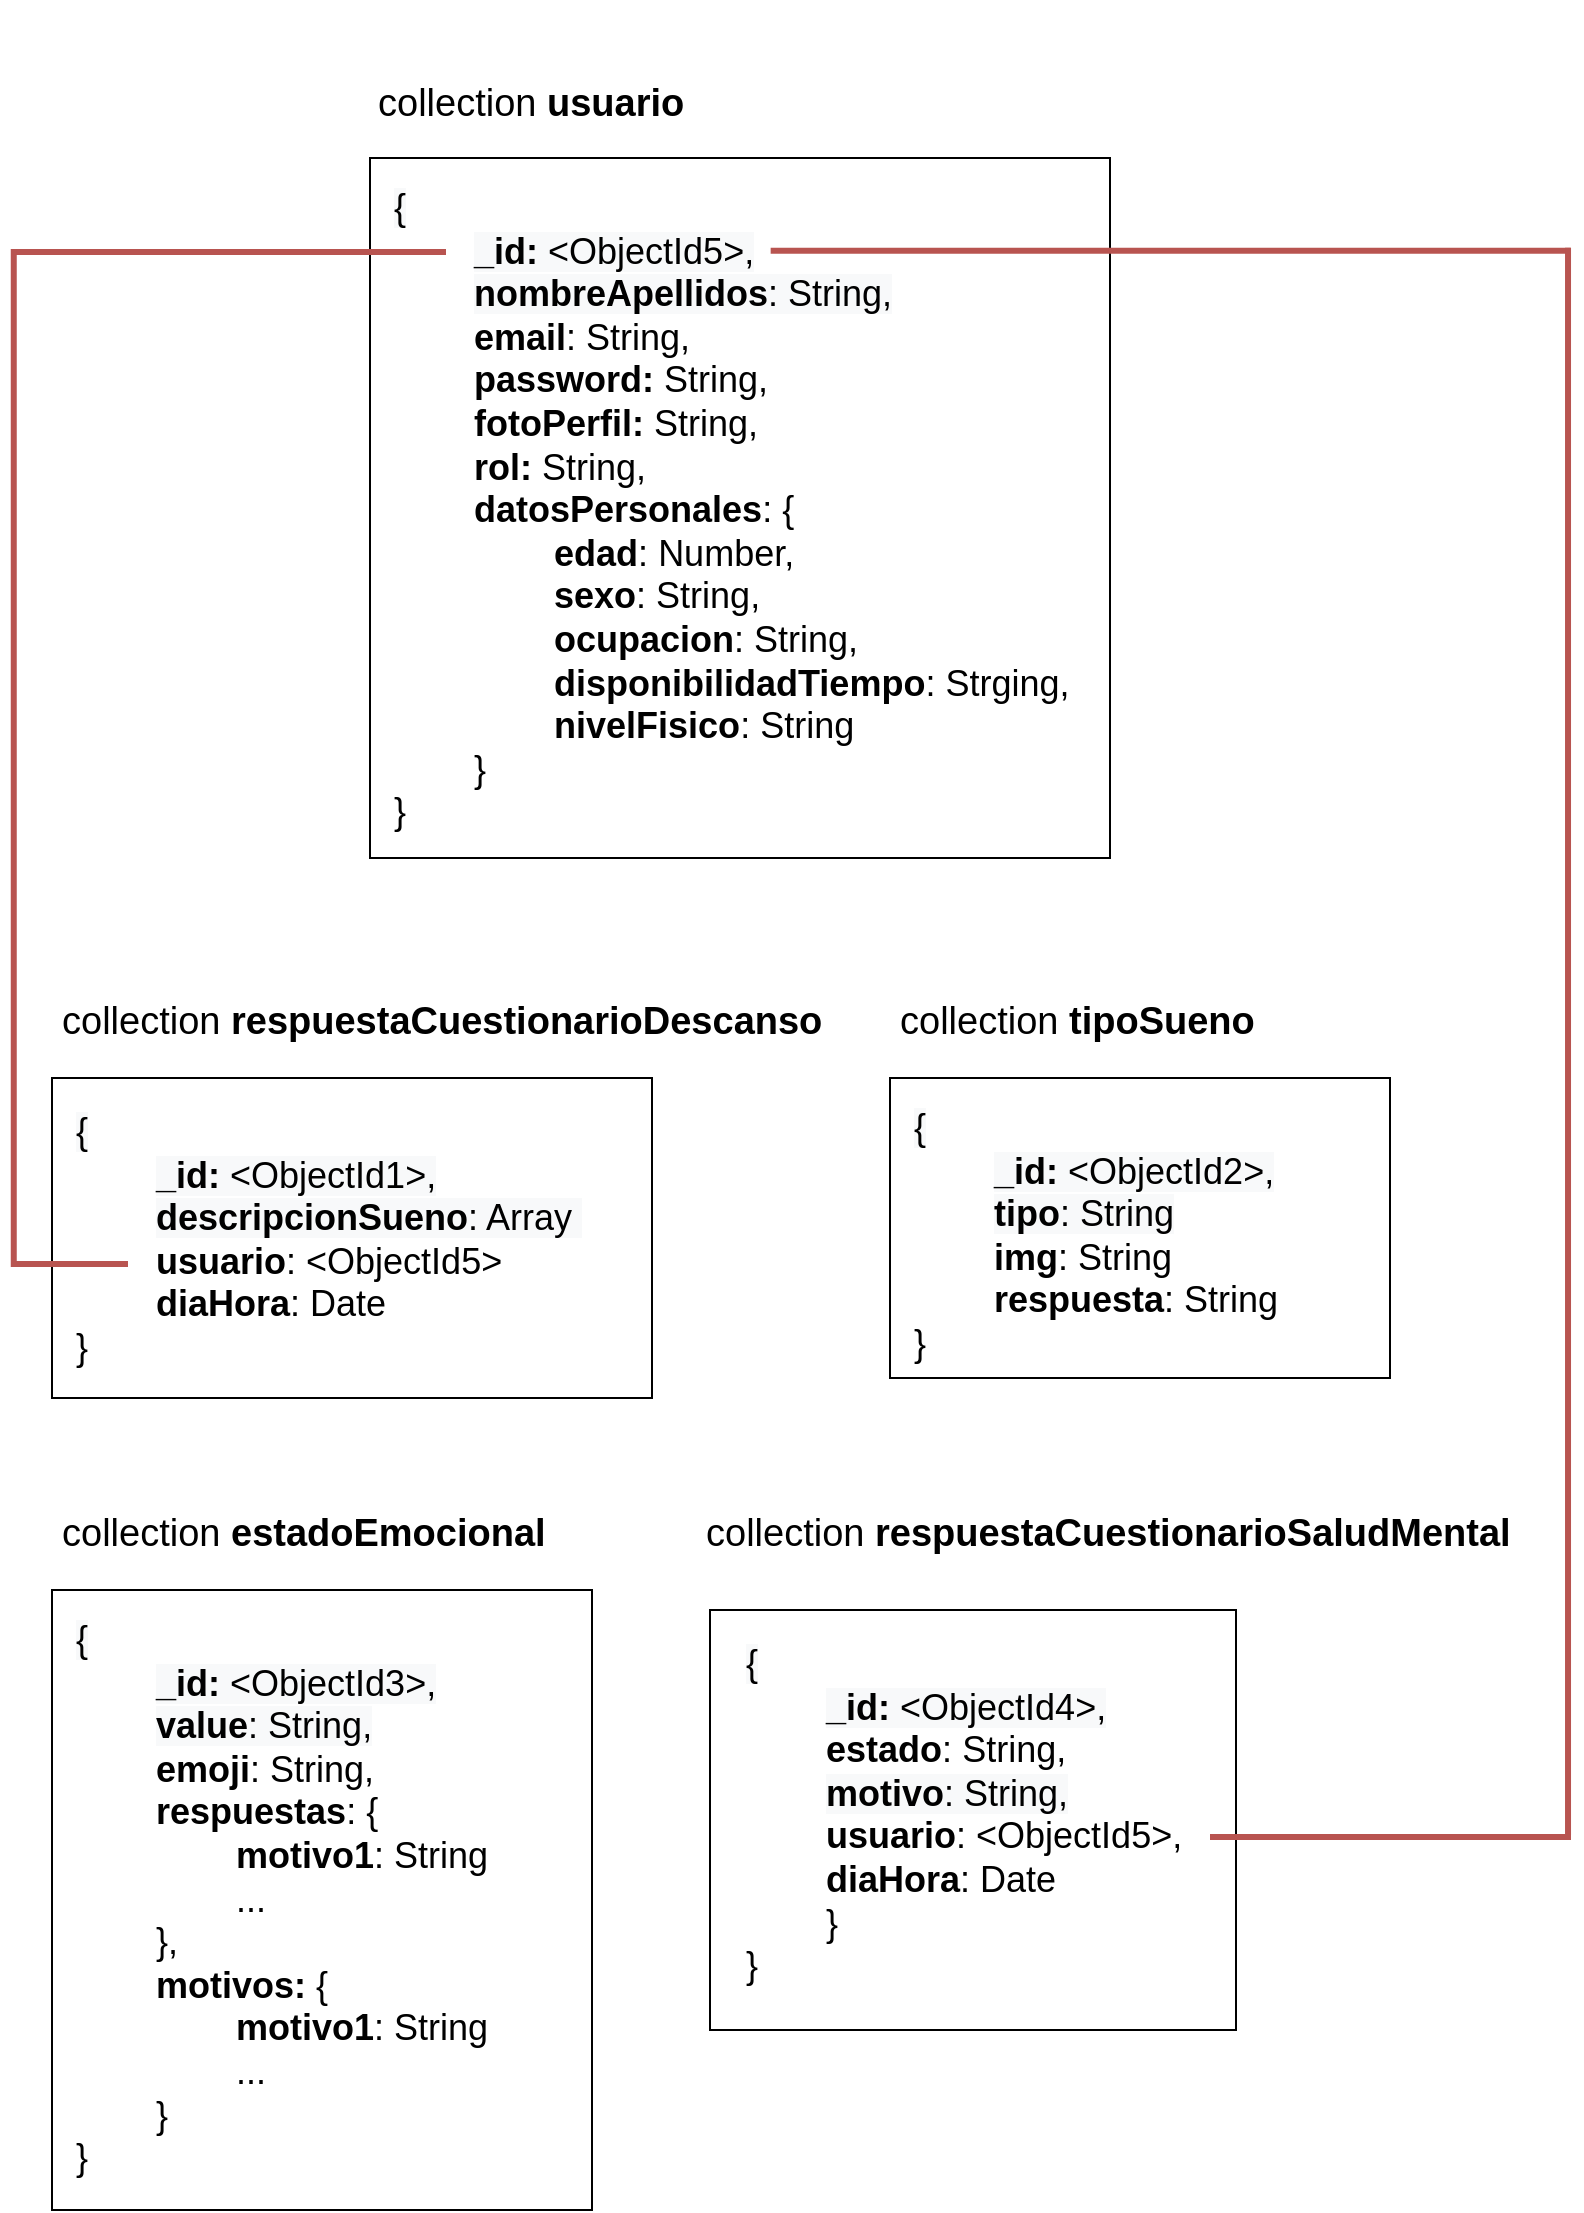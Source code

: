 <mxfile version="18.0.7" type="device"><diagram id="vRLY0t-6ttD8xOtfDz_-" name="Página-1"><mxGraphModel dx="1292" dy="765" grid="1" gridSize="9" guides="1" tooltips="1" connect="1" arrows="1" fold="1" page="1" pageScale="1" pageWidth="827" pageHeight="1169" math="0" shadow="0"><root><mxCell id="0"/><mxCell id="1" parent="0"/><mxCell id="yX3PoxhqoDpFmvBcIFDd-6" value="" style="rounded=0;whiteSpace=wrap;html=1;align=left;" parent="1" vertex="1"><mxGeometry x="51" y="570" width="300" height="160" as="geometry"/></mxCell><mxCell id="yX3PoxhqoDpFmvBcIFDd-7" value="&lt;font style=&quot;color: rgb(0, 0, 0); font-family: Helvetica; font-size: 18px; font-style: normal; font-variant-ligatures: normal; font-variant-caps: normal; letter-spacing: normal; orphans: 2; text-align: left; text-indent: 0px; text-transform: none; widows: 2; word-spacing: 0px; -webkit-text-stroke-width: 0px; background-color: rgb(248, 249, 250); text-decoration-thickness: initial; text-decoration-style: initial; text-decoration-color: initial;&quot;&gt;&lt;span style=&quot;font-weight: 400;&quot;&gt;{&lt;/span&gt;&lt;br&gt;&lt;/font&gt;&lt;blockquote style=&quot;margin: 0 0 0 40px; border: none; padding: 0px;&quot;&gt;&lt;font style=&quot;color: rgb(0, 0, 0); font-family: Helvetica; font-size: 18px; font-style: normal; font-variant-ligatures: normal; font-variant-caps: normal; letter-spacing: normal; orphans: 2; text-align: left; text-indent: 0px; text-transform: none; widows: 2; word-spacing: 0px; -webkit-text-stroke-width: 0px; background-color: rgb(248, 249, 250); text-decoration-thickness: initial; text-decoration-style: initial; text-decoration-color: initial;&quot;&gt;&lt;span style=&quot;background-color: initial;&quot;&gt;&lt;b&gt;_id: &lt;/b&gt;&amp;lt;ObjectId1&amp;gt;,&lt;/span&gt;&lt;/font&gt;&lt;/blockquote&gt;&lt;blockquote style=&quot;margin: 0 0 0 40px; border: none; padding: 0px;&quot;&gt;&lt;font style=&quot;color: rgb(0, 0, 0); font-family: Helvetica; font-size: 18px; font-style: normal; font-variant-ligatures: normal; font-variant-caps: normal; letter-spacing: normal; orphans: 2; text-align: left; text-indent: 0px; text-transform: none; widows: 2; word-spacing: 0px; -webkit-text-stroke-width: 0px; background-color: rgb(248, 249, 250); text-decoration-thickness: initial; text-decoration-style: initial; text-decoration-color: initial;&quot;&gt;&lt;span style=&quot;background-color: initial;&quot;&gt;&lt;b&gt;descripcionSueno&lt;/b&gt;: Array&amp;nbsp;&lt;/span&gt;&lt;/font&gt;&lt;font style=&quot;color: rgb(0, 0, 0); font-family: Helvetica; font-size: 18px; font-style: normal; font-variant-ligatures: normal; font-variant-caps: normal; letter-spacing: normal; orphans: 2; text-align: left; text-indent: 0px; text-transform: none; widows: 2; word-spacing: 0px; -webkit-text-stroke-width: 0px; background-color: rgb(248, 249, 250); text-decoration-thickness: initial; text-decoration-style: initial; text-decoration-color: initial;&quot;&gt;&lt;div style=&quot;&quot;&gt;&lt;b&gt;usuario&lt;/b&gt;: &amp;lt;ObjectId5&amp;gt;&lt;/div&gt;&lt;/font&gt;&lt;font style=&quot;color: rgb(0, 0, 0); font-family: Helvetica; font-size: 18px; font-style: normal; font-variant-ligatures: normal; font-variant-caps: normal; letter-spacing: normal; orphans: 2; text-align: left; text-indent: 0px; text-transform: none; widows: 2; word-spacing: 0px; -webkit-text-stroke-width: 0px; background-color: rgb(248, 249, 250); text-decoration-thickness: initial; text-decoration-style: initial; text-decoration-color: initial;&quot;&gt;&lt;div style=&quot;&quot;&gt;&lt;span style=&quot;background-color: initial;&quot;&gt;&lt;b&gt;diaHora&lt;/b&gt;: Date&lt;/span&gt;&lt;/div&gt;&lt;/font&gt;&lt;/blockquote&gt;&lt;font style=&quot;color: rgb(0, 0, 0); font-family: Helvetica; font-size: 18px; font-style: normal; font-variant-ligatures: normal; font-variant-caps: normal; letter-spacing: normal; orphans: 2; text-align: left; text-indent: 0px; text-transform: none; widows: 2; word-spacing: 0px; -webkit-text-stroke-width: 0px; background-color: rgb(248, 249, 250); text-decoration-thickness: initial; text-decoration-style: initial; text-decoration-color: initial;&quot;&gt;&lt;div style=&quot;font-weight: 400;&quot;&gt;&lt;span style=&quot;background-color: initial;&quot;&gt;}&lt;/span&gt;&lt;br&gt;&lt;/div&gt;&lt;/font&gt;" style="text;whiteSpace=wrap;html=1;fontSize=14;" parent="1" vertex="1"><mxGeometry x="61" y="580" width="280" height="140" as="geometry"/></mxCell><mxCell id="yX3PoxhqoDpFmvBcIFDd-10" value="&lt;h1&gt;&lt;font style=&quot;font-size: 19px;&quot;&gt;&lt;span style=&quot;font-weight: normal;&quot;&gt;collection&amp;nbsp;&lt;/span&gt;respuestaCuestionarioDescanso&lt;/font&gt;&lt;/h1&gt;" style="text;html=1;strokeColor=none;fillColor=none;spacing=5;spacingTop=-20;whiteSpace=wrap;overflow=hidden;rounded=0;fontSize=18;" parent="1" vertex="1"><mxGeometry x="51" y="500" width="397" height="60" as="geometry"/></mxCell><mxCell id="yX3PoxhqoDpFmvBcIFDd-16" value="" style="rounded=0;whiteSpace=wrap;html=1;align=left;" parent="1" vertex="1"><mxGeometry x="51" y="826" width="270" height="310" as="geometry"/></mxCell><mxCell id="yX3PoxhqoDpFmvBcIFDd-17" value="&lt;font style=&quot;color: rgb(0, 0, 0); font-family: Helvetica; font-size: 18px; font-style: normal; font-variant-ligatures: normal; font-variant-caps: normal; letter-spacing: normal; orphans: 2; text-align: left; text-indent: 0px; text-transform: none; widows: 2; word-spacing: 0px; -webkit-text-stroke-width: 0px; background-color: rgb(248, 249, 250); text-decoration-thickness: initial; text-decoration-style: initial; text-decoration-color: initial;&quot;&gt;&lt;span style=&quot;font-weight: 400;&quot;&gt;{&lt;/span&gt;&lt;br&gt;&lt;/font&gt;&lt;blockquote style=&quot;margin: 0 0 0 40px; border: none; padding: 0px;&quot;&gt;&lt;font style=&quot;color: rgb(0, 0, 0); font-family: Helvetica; font-size: 18px; font-style: normal; font-variant-ligatures: normal; font-variant-caps: normal; letter-spacing: normal; orphans: 2; text-align: left; text-indent: 0px; text-transform: none; widows: 2; word-spacing: 0px; -webkit-text-stroke-width: 0px; background-color: rgb(248, 249, 250); text-decoration-thickness: initial; text-decoration-style: initial; text-decoration-color: initial;&quot;&gt;&lt;span style=&quot;background-color: initial;&quot;&gt;&lt;b&gt;_id: &lt;/b&gt;&amp;lt;ObjectId3&amp;gt;,&lt;/span&gt;&lt;/font&gt;&lt;/blockquote&gt;&lt;blockquote style=&quot;margin: 0 0 0 40px; border: none; padding: 0px;&quot;&gt;&lt;font style=&quot;color: rgb(0, 0, 0); font-family: Helvetica; font-size: 18px; font-style: normal; font-variant-ligatures: normal; font-variant-caps: normal; letter-spacing: normal; orphans: 2; text-align: left; text-indent: 0px; text-transform: none; widows: 2; word-spacing: 0px; -webkit-text-stroke-width: 0px; background-color: rgb(248, 249, 250); text-decoration-thickness: initial; text-decoration-style: initial; text-decoration-color: initial;&quot;&gt;&lt;span style=&quot;background-color: initial;&quot;&gt;&lt;b&gt;value&lt;/b&gt;:&amp;nbsp;&lt;/span&gt;&lt;/font&gt;&lt;font style=&quot;color: rgb(0, 0, 0); font-family: Helvetica; font-size: 18px; font-style: normal; font-variant-ligatures: normal; font-variant-caps: normal; letter-spacing: normal; orphans: 2; text-align: left; text-indent: 0px; text-transform: none; widows: 2; word-spacing: 0px; -webkit-text-stroke-width: 0px; background-color: rgb(248, 249, 250); text-decoration-thickness: initial; text-decoration-style: initial; text-decoration-color: initial;&quot;&gt;String,&lt;div style=&quot;&quot;&gt;&lt;b&gt;emoji&lt;/b&gt;: String,&lt;/div&gt;&lt;/font&gt;&lt;font style=&quot;color: rgb(0, 0, 0); font-family: Helvetica; font-size: 18px; font-style: normal; font-variant-ligatures: normal; font-variant-caps: normal; letter-spacing: normal; orphans: 2; text-align: left; text-indent: 0px; text-transform: none; widows: 2; word-spacing: 0px; -webkit-text-stroke-width: 0px; background-color: rgb(248, 249, 250); text-decoration-thickness: initial; text-decoration-style: initial; text-decoration-color: initial;&quot;&gt;&lt;div style=&quot;&quot;&gt;&lt;span style=&quot;background-color: initial;&quot;&gt;&lt;b&gt;respuestas&lt;/b&gt;: {&lt;/span&gt;&lt;/div&gt;&lt;div style=&quot;&quot;&gt;&lt;span style=&quot;background-color: initial;&quot;&gt;&lt;span style=&quot;white-space: pre;&quot;&gt;&#9;&lt;/span&gt;&lt;b&gt;motivo1&lt;/b&gt;: String&lt;br&gt;&lt;/span&gt;&lt;/div&gt;&lt;div style=&quot;&quot;&gt;&lt;span style=&quot;white-space: pre;&quot;&gt;&#9;&lt;/span&gt;...&lt;br&gt;&lt;/div&gt;&lt;div style=&quot;&quot;&gt;&lt;span style=&quot;background-color: initial;&quot;&gt;},&lt;/span&gt;&lt;/div&gt;&lt;div style=&quot;&quot;&gt;&lt;span style=&quot;background-color: initial;&quot;&gt;&lt;b&gt;motivos: &lt;/b&gt;{&lt;/span&gt;&lt;/div&gt;&lt;div style=&quot;&quot;&gt;&lt;span style=&quot;background-color: initial;&quot;&gt;&lt;span style=&quot;white-space: pre;&quot;&gt;&#9;&lt;/span&gt;&lt;b&gt;motivo1&lt;/b&gt;: String&lt;br&gt;&lt;/span&gt;&lt;/div&gt;&lt;div style=&quot;&quot;&gt;&lt;span style=&quot;background-color: initial;&quot;&gt;&lt;span style=&quot;white-space: pre;&quot;&gt;&#9;&lt;/span&gt;...&lt;br&gt;&lt;/span&gt;&lt;/div&gt;&lt;div style=&quot;&quot;&gt;&lt;span style=&quot;background-color: initial;&quot;&gt;}&lt;/span&gt;&lt;/div&gt;&lt;/font&gt;&lt;/blockquote&gt;&lt;font style=&quot;color: rgb(0, 0, 0); font-family: Helvetica; font-size: 18px; font-style: normal; font-variant-ligatures: normal; font-variant-caps: normal; letter-spacing: normal; orphans: 2; text-align: left; text-indent: 0px; text-transform: none; widows: 2; word-spacing: 0px; -webkit-text-stroke-width: 0px; background-color: rgb(248, 249, 250); text-decoration-thickness: initial; text-decoration-style: initial; text-decoration-color: initial;&quot;&gt;&lt;div style=&quot;font-weight: 400;&quot;&gt;&lt;span style=&quot;background-color: initial;&quot;&gt;}&lt;/span&gt;&lt;br&gt;&lt;/div&gt;&lt;/font&gt;" style="text;whiteSpace=wrap;html=1;fontSize=14;" parent="1" vertex="1"><mxGeometry x="61" y="834" width="240" height="292" as="geometry"/></mxCell><mxCell id="yX3PoxhqoDpFmvBcIFDd-18" value="&lt;h1&gt;&lt;font style=&quot;font-size: 19px;&quot;&gt;&lt;span style=&quot;font-weight: normal;&quot;&gt;collection&amp;nbsp;&lt;/span&gt;estadoEmocional&lt;/font&gt;&lt;/h1&gt;" style="text;html=1;strokeColor=none;fillColor=none;spacing=5;spacingTop=-20;whiteSpace=wrap;overflow=hidden;rounded=0;fontSize=18;" parent="1" vertex="1"><mxGeometry x="51" y="756" width="277" height="60" as="geometry"/></mxCell><mxCell id="yX3PoxhqoDpFmvBcIFDd-19" value="" style="rounded=0;whiteSpace=wrap;html=1;align=left;" parent="1" vertex="1"><mxGeometry x="380" y="836" width="263" height="210" as="geometry"/></mxCell><mxCell id="yX3PoxhqoDpFmvBcIFDd-20" value="&lt;font style=&quot;color: rgb(0, 0, 0); font-family: Helvetica; font-size: 18px; font-style: normal; font-variant-ligatures: normal; font-variant-caps: normal; letter-spacing: normal; orphans: 2; text-align: left; text-indent: 0px; text-transform: none; widows: 2; word-spacing: 0px; -webkit-text-stroke-width: 0px; background-color: rgb(248, 249, 250); text-decoration-thickness: initial; text-decoration-style: initial; text-decoration-color: initial;&quot;&gt;&lt;span style=&quot;font-weight: 400;&quot;&gt;{&lt;/span&gt;&lt;br&gt;&lt;/font&gt;&lt;blockquote style=&quot;margin: 0 0 0 40px; border: none; padding: 0px;&quot;&gt;&lt;font style=&quot;color: rgb(0, 0, 0); font-family: Helvetica; font-size: 18px; font-style: normal; font-variant-ligatures: normal; font-variant-caps: normal; letter-spacing: normal; orphans: 2; text-align: left; text-indent: 0px; text-transform: none; widows: 2; word-spacing: 0px; -webkit-text-stroke-width: 0px; background-color: rgb(248, 249, 250); text-decoration-thickness: initial; text-decoration-style: initial; text-decoration-color: initial;&quot;&gt;&lt;span style=&quot;background-color: initial;&quot;&gt;&lt;b&gt;_id: &lt;/b&gt;&amp;lt;ObjectId4&amp;gt;,&lt;/span&gt;&lt;/font&gt;&lt;/blockquote&gt;&lt;font style=&quot;font-size: 18px;&quot;&gt;&lt;b&gt;&lt;span style=&quot;white-space: pre;&quot;&gt;&#9;&lt;/span&gt;estado&lt;/b&gt;:&amp;nbsp;&lt;/font&gt;&lt;font style=&quot;font-size: 18px;&quot;&gt;String,&lt;/font&gt;&lt;blockquote style=&quot;margin: 0 0 0 40px; border: none; padding: 0px;&quot;&gt;&lt;font style=&quot;color: rgb(0, 0, 0); font-family: Helvetica; font-size: 18px; font-style: normal; font-variant-ligatures: normal; font-variant-caps: normal; letter-spacing: normal; orphans: 2; text-align: left; text-indent: 0px; text-transform: none; widows: 2; word-spacing: 0px; -webkit-text-stroke-width: 0px; background-color: rgb(248, 249, 250); text-decoration-thickness: initial; text-decoration-style: initial; text-decoration-color: initial;&quot;&gt;&lt;span style=&quot;background-color: initial;&quot;&gt;&lt;b&gt;motivo&lt;/b&gt;:&amp;nbsp;&lt;/span&gt;&lt;/font&gt;&lt;font style=&quot;color: rgb(0, 0, 0); font-family: Helvetica; font-size: 18px; font-style: normal; font-variant-ligatures: normal; font-variant-caps: normal; letter-spacing: normal; orphans: 2; text-align: left; text-indent: 0px; text-transform: none; widows: 2; word-spacing: 0px; -webkit-text-stroke-width: 0px; background-color: rgb(248, 249, 250); text-decoration-thickness: initial; text-decoration-style: initial; text-decoration-color: initial;&quot;&gt;String,&lt;div style=&quot;&quot;&gt;&lt;b&gt;usuario&lt;/b&gt;: &amp;lt;ObjectId5&amp;gt;,&lt;/div&gt;&lt;/font&gt;&lt;font style=&quot;color: rgb(0, 0, 0); font-family: Helvetica; font-size: 18px; font-style: normal; font-variant-ligatures: normal; font-variant-caps: normal; letter-spacing: normal; orphans: 2; text-align: left; text-indent: 0px; text-transform: none; widows: 2; word-spacing: 0px; -webkit-text-stroke-width: 0px; background-color: rgb(248, 249, 250); text-decoration-thickness: initial; text-decoration-style: initial; text-decoration-color: initial;&quot;&gt;&lt;div style=&quot;&quot;&gt;&lt;span style=&quot;background-color: initial;&quot;&gt;&lt;b&gt;diaHora&lt;/b&gt;: Date&lt;/span&gt;&lt;/div&gt;&lt;div style=&quot;&quot;&gt;&lt;span style=&quot;background-color: initial;&quot;&gt;}&lt;/span&gt;&lt;/div&gt;&lt;/font&gt;&lt;/blockquote&gt;&lt;font style=&quot;color: rgb(0, 0, 0); font-family: Helvetica; font-size: 18px; font-style: normal; font-variant-ligatures: normal; font-variant-caps: normal; letter-spacing: normal; orphans: 2; text-align: left; text-indent: 0px; text-transform: none; widows: 2; word-spacing: 0px; -webkit-text-stroke-width: 0px; background-color: rgb(248, 249, 250); text-decoration-thickness: initial; text-decoration-style: initial; text-decoration-color: initial;&quot;&gt;&lt;div style=&quot;font-weight: 400;&quot;&gt;&lt;span style=&quot;background-color: initial;&quot;&gt;}&lt;/span&gt;&lt;br&gt;&lt;/div&gt;&lt;/font&gt;" style="text;whiteSpace=wrap;html=1;fontSize=14;" parent="1" vertex="1"><mxGeometry x="396" y="846" width="240" height="190" as="geometry"/></mxCell><mxCell id="yX3PoxhqoDpFmvBcIFDd-21" value="&lt;h1&gt;&lt;font style=&quot;font-size: 19px;&quot;&gt;&lt;span style=&quot;font-weight: normal;&quot;&gt;collection&amp;nbsp;&lt;/span&gt;respuestaCuestionarioSaludMental&lt;/font&gt;&lt;/h1&gt;" style="text;html=1;strokeColor=none;fillColor=none;spacing=5;spacingTop=-20;whiteSpace=wrap;overflow=hidden;rounded=0;fontSize=18;" parent="1" vertex="1"><mxGeometry x="373" y="756" width="427" height="70" as="geometry"/></mxCell><mxCell id="yX3PoxhqoDpFmvBcIFDd-22" value="" style="rounded=0;whiteSpace=wrap;html=1;align=left;" parent="1" vertex="1"><mxGeometry x="210" y="110" width="370" height="350" as="geometry"/></mxCell><mxCell id="yX3PoxhqoDpFmvBcIFDd-23" value="&lt;font style=&quot;color: rgb(0, 0, 0); font-family: Helvetica; font-size: 18px; font-style: normal; font-variant-ligatures: normal; font-variant-caps: normal; letter-spacing: normal; orphans: 2; text-align: left; text-indent: 0px; text-transform: none; widows: 2; word-spacing: 0px; -webkit-text-stroke-width: 0px; background-color: rgb(248, 249, 250); text-decoration-thickness: initial; text-decoration-style: initial; text-decoration-color: initial;&quot;&gt;&lt;span style=&quot;font-weight: 400;&quot;&gt;{&lt;/span&gt;&lt;br&gt;&lt;/font&gt;&lt;blockquote style=&quot;margin: 0 0 0 40px; border: none; padding: 0px;&quot;&gt;&lt;font style=&quot;color: rgb(0, 0, 0); font-family: Helvetica; font-size: 18px; font-style: normal; font-variant-ligatures: normal; font-variant-caps: normal; letter-spacing: normal; orphans: 2; text-align: left; text-indent: 0px; text-transform: none; widows: 2; word-spacing: 0px; -webkit-text-stroke-width: 0px; background-color: rgb(248, 249, 250); text-decoration-thickness: initial; text-decoration-style: initial; text-decoration-color: initial;&quot;&gt;&lt;span style=&quot;background-color: initial;&quot;&gt;&lt;b&gt;_id: &lt;/b&gt;&amp;lt;ObjectId5&amp;gt;,&lt;/span&gt;&lt;/font&gt;&lt;/blockquote&gt;&lt;blockquote style=&quot;margin: 0 0 0 40px; border: none; padding: 0px;&quot;&gt;&lt;font style=&quot;color: rgb(0, 0, 0); font-family: Helvetica; font-size: 18px; font-style: normal; font-variant-ligatures: normal; font-variant-caps: normal; letter-spacing: normal; orphans: 2; text-align: left; text-indent: 0px; text-transform: none; widows: 2; word-spacing: 0px; -webkit-text-stroke-width: 0px; background-color: rgb(248, 249, 250); text-decoration-thickness: initial; text-decoration-style: initial; text-decoration-color: initial;&quot;&gt;&lt;span style=&quot;background-color: initial;&quot;&gt;&lt;b&gt;nombreApellidos&lt;/b&gt;:&amp;nbsp;&lt;/span&gt;&lt;/font&gt;&lt;font style=&quot;color: rgb(0, 0, 0); font-family: Helvetica; font-size: 18px; font-style: normal; font-variant-ligatures: normal; font-variant-caps: normal; letter-spacing: normal; orphans: 2; text-align: left; text-indent: 0px; text-transform: none; widows: 2; word-spacing: 0px; -webkit-text-stroke-width: 0px; background-color: rgb(248, 249, 250); text-decoration-thickness: initial; text-decoration-style: initial; text-decoration-color: initial;&quot;&gt;String,&lt;div style=&quot;&quot;&gt;&lt;b&gt;email&lt;/b&gt;: String,&lt;/div&gt;&lt;/font&gt;&lt;font style=&quot;color: rgb(0, 0, 0); font-family: Helvetica; font-size: 18px; font-style: normal; font-variant-ligatures: normal; font-variant-caps: normal; letter-spacing: normal; orphans: 2; text-align: left; text-indent: 0px; text-transform: none; widows: 2; word-spacing: 0px; -webkit-text-stroke-width: 0px; background-color: rgb(248, 249, 250); text-decoration-thickness: initial; text-decoration-style: initial; text-decoration-color: initial;&quot;&gt;&lt;div style=&quot;&quot;&gt;&lt;span style=&quot;background-color: initial;&quot;&gt;&lt;b&gt;password: &lt;/b&gt;String,&lt;/span&gt;&lt;/div&gt;&lt;div style=&quot;&quot;&gt;&lt;span style=&quot;background-color: initial;&quot;&gt;&lt;b&gt;fotoPerfil: &lt;/b&gt;String,&lt;/span&gt;&lt;/div&gt;&lt;div style=&quot;&quot;&gt;&lt;span style=&quot;background-color: initial;&quot;&gt;&lt;b&gt;rol: &lt;/b&gt;String,&lt;/span&gt;&lt;/div&gt;&lt;div style=&quot;&quot;&gt;&lt;b&gt;datosPersonales&lt;/b&gt;: {&lt;/div&gt;&lt;div style=&quot;&quot;&gt;&lt;span style=&quot;white-space: pre;&quot;&gt;&#9;&lt;/span&gt;&lt;b&gt;edad&lt;/b&gt;:&lt;b&gt;&amp;nbsp;&lt;/b&gt;Number,&lt;br&gt;&lt;/div&gt;&lt;div style=&quot;&quot;&gt;&lt;span style=&quot;white-space: pre;&quot;&gt;&#9;&lt;/span&gt;&lt;b&gt;sexo&lt;/b&gt;: String,&lt;br&gt;&lt;/div&gt;&lt;div style=&quot;&quot;&gt;&lt;span style=&quot;white-space: pre;&quot;&gt;&#9;&lt;/span&gt;&lt;b&gt;ocupacion&lt;/b&gt;: String,&lt;br&gt;&lt;/div&gt;&lt;div style=&quot;&quot;&gt;&lt;span style=&quot;white-space: pre;&quot;&gt;&#9;&lt;/span&gt;&lt;b&gt;disponibilidadTiempo&lt;/b&gt;: Strging,&lt;br&gt;&lt;/div&gt;&lt;div style=&quot;&quot;&gt;&lt;span style=&quot;white-space: pre;&quot;&gt;&#9;&lt;/span&gt;&lt;b&gt;nivelFisico&lt;/b&gt;: String&lt;br&gt;&lt;/div&gt;&lt;div style=&quot;&quot;&gt;}&lt;/div&gt;&lt;/font&gt;&lt;/blockquote&gt;&lt;font style=&quot;color: rgb(0, 0, 0); font-family: Helvetica; font-size: 18px; font-style: normal; font-variant-ligatures: normal; font-variant-caps: normal; letter-spacing: normal; orphans: 2; text-align: left; text-indent: 0px; text-transform: none; widows: 2; word-spacing: 0px; -webkit-text-stroke-width: 0px; background-color: rgb(248, 249, 250); text-decoration-thickness: initial; text-decoration-style: initial; text-decoration-color: initial;&quot;&gt;&lt;div style=&quot;font-weight: 400;&quot;&gt;&lt;span style=&quot;background-color: initial;&quot;&gt;}&lt;/span&gt;&lt;br&gt;&lt;/div&gt;&lt;/font&gt;" style="text;whiteSpace=wrap;html=1;fontSize=14;" parent="1" vertex="1"><mxGeometry x="220" y="118" width="360" height="332" as="geometry"/></mxCell><mxCell id="yX3PoxhqoDpFmvBcIFDd-28" value="" style="rounded=0;whiteSpace=wrap;html=1;align=left;" parent="1" vertex="1"><mxGeometry x="470" y="570" width="250" height="150" as="geometry"/></mxCell><mxCell id="yX3PoxhqoDpFmvBcIFDd-29" value="&lt;font style=&quot;color: rgb(0, 0, 0); font-family: Helvetica; font-size: 18px; font-style: normal; font-variant-ligatures: normal; font-variant-caps: normal; letter-spacing: normal; orphans: 2; text-align: left; text-indent: 0px; text-transform: none; widows: 2; word-spacing: 0px; -webkit-text-stroke-width: 0px; background-color: rgb(248, 249, 250); text-decoration-thickness: initial; text-decoration-style: initial; text-decoration-color: initial;&quot;&gt;&lt;span style=&quot;font-weight: 400;&quot;&gt;{&lt;/span&gt;&lt;br&gt;&lt;/font&gt;&lt;blockquote style=&quot;margin: 0 0 0 40px; border: none; padding: 0px;&quot;&gt;&lt;font style=&quot;color: rgb(0, 0, 0); font-family: Helvetica; font-size: 18px; font-style: normal; font-variant-ligatures: normal; font-variant-caps: normal; letter-spacing: normal; orphans: 2; text-align: left; text-indent: 0px; text-transform: none; widows: 2; word-spacing: 0px; -webkit-text-stroke-width: 0px; background-color: rgb(248, 249, 250); text-decoration-thickness: initial; text-decoration-style: initial; text-decoration-color: initial;&quot;&gt;&lt;span style=&quot;background-color: initial;&quot;&gt;&lt;b&gt;_id: &lt;/b&gt;&amp;lt;ObjectId2&amp;gt;,&lt;/span&gt;&lt;/font&gt;&lt;/blockquote&gt;&lt;blockquote style=&quot;margin: 0 0 0 40px; border: none; padding: 0px;&quot;&gt;&lt;font style=&quot;color: rgb(0, 0, 0); font-family: Helvetica; font-size: 18px; font-style: normal; font-variant-ligatures: normal; font-variant-caps: normal; letter-spacing: normal; orphans: 2; text-align: left; text-indent: 0px; text-transform: none; widows: 2; word-spacing: 0px; -webkit-text-stroke-width: 0px; background-color: rgb(248, 249, 250); text-decoration-thickness: initial; text-decoration-style: initial; text-decoration-color: initial;&quot;&gt;&lt;span style=&quot;background-color: initial;&quot;&gt;&lt;b&gt;tipo&lt;/b&gt;:&amp;nbsp;&lt;/span&gt;&lt;/font&gt;&lt;font style=&quot;color: rgb(0, 0, 0); font-family: Helvetica; font-size: 18px; font-style: normal; font-variant-ligatures: normal; font-variant-caps: normal; letter-spacing: normal; orphans: 2; text-align: left; text-indent: 0px; text-transform: none; widows: 2; word-spacing: 0px; -webkit-text-stroke-width: 0px; background-color: rgb(248, 249, 250); text-decoration-thickness: initial; text-decoration-style: initial; text-decoration-color: initial;&quot;&gt;String&lt;div style=&quot;&quot;&gt;&lt;b&gt;img&lt;/b&gt;: String&lt;/div&gt;&lt;/font&gt;&lt;font style=&quot;color: rgb(0, 0, 0); font-family: Helvetica; font-size: 18px; font-style: normal; font-variant-ligatures: normal; font-variant-caps: normal; letter-spacing: normal; orphans: 2; text-align: left; text-indent: 0px; text-transform: none; widows: 2; word-spacing: 0px; -webkit-text-stroke-width: 0px; background-color: rgb(248, 249, 250); text-decoration-thickness: initial; text-decoration-style: initial; text-decoration-color: initial;&quot;&gt;&lt;div style=&quot;&quot;&gt;&lt;span style=&quot;background-color: initial;&quot;&gt;&lt;b&gt;respuesta&lt;/b&gt;: String&lt;/span&gt;&lt;/div&gt;&lt;/font&gt;&lt;/blockquote&gt;&lt;font style=&quot;color: rgb(0, 0, 0); font-family: Helvetica; font-size: 18px; font-style: normal; font-variant-ligatures: normal; font-variant-caps: normal; letter-spacing: normal; orphans: 2; text-align: left; text-indent: 0px; text-transform: none; widows: 2; word-spacing: 0px; -webkit-text-stroke-width: 0px; background-color: rgb(248, 249, 250); text-decoration-thickness: initial; text-decoration-style: initial; text-decoration-color: initial;&quot;&gt;&lt;div style=&quot;font-weight: 400;&quot;&gt;&lt;span style=&quot;background-color: initial;&quot;&gt;}&lt;/span&gt;&lt;br&gt;&lt;/div&gt;&lt;/font&gt;" style="text;whiteSpace=wrap;html=1;fontSize=14;" parent="1" vertex="1"><mxGeometry x="480" y="578" width="220" height="142" as="geometry"/></mxCell><mxCell id="yX3PoxhqoDpFmvBcIFDd-30" value="&lt;h1&gt;&lt;font style=&quot;font-size: 19px;&quot;&gt;&lt;span style=&quot;font-weight: normal;&quot;&gt;collection&amp;nbsp;&lt;/span&gt;tipoSueno&lt;/font&gt;&lt;/h1&gt;" style="text;html=1;strokeColor=none;fillColor=none;spacing=5;spacingTop=-20;whiteSpace=wrap;overflow=hidden;rounded=0;fontSize=18;" parent="1" vertex="1"><mxGeometry x="470" y="500" width="310" height="60" as="geometry"/></mxCell><mxCell id="yX3PoxhqoDpFmvBcIFDd-35" value="&lt;h1&gt;&lt;font style=&quot;font-size: 19px;&quot;&gt;&lt;span style=&quot;font-weight: normal;&quot;&gt;collection&amp;nbsp;&lt;/span&gt;usuario&lt;/font&gt;&lt;/h1&gt;" style="text;html=1;strokeColor=none;fillColor=none;spacing=5;spacingTop=-20;whiteSpace=wrap;overflow=hidden;rounded=0;fontSize=18;" parent="1" vertex="1"><mxGeometry x="209" y="41" width="310" height="60" as="geometry"/></mxCell><mxCell id="yX3PoxhqoDpFmvBcIFDd-38" value="" style="line;strokeWidth=3;html=1;perimeter=backbonePerimeter;points=[];outlineConnect=0;fontSize=19;fillColor=#f8cecc;strokeColor=#b85450;verticalAlign=top;gradientColor=none;perimeterSpacing=0;resizable=1;resizeWidth=1;resizeHeight=1;" parent="1" vertex="1"><mxGeometry x="410.33" y="155.9" width="400" height="1" as="geometry"/></mxCell><mxCell id="yX3PoxhqoDpFmvBcIFDd-39" value="" style="line;strokeWidth=3;html=1;perimeter=backbonePerimeter;points=[];outlineConnect=0;fontSize=19;fillColor=#f8cecc;strokeColor=#b85450;rotation=90;resizeWidth=1;" parent="1" vertex="1"><mxGeometry x="412.05" y="546.87" width="793.93" height="10" as="geometry"/></mxCell><mxCell id="yX3PoxhqoDpFmvBcIFDd-42" value="" style="line;strokeWidth=3;html=1;perimeter=backbonePerimeter;points=[];outlineConnect=0;fontSize=19;fillColor=#f8cecc;strokeColor=#b85450;" parent="1" vertex="1"><mxGeometry x="31" y="152" width="217" height="10" as="geometry"/></mxCell><mxCell id="yX3PoxhqoDpFmvBcIFDd-43" value="" style="line;strokeWidth=3;html=1;perimeter=backbonePerimeter;points=[];outlineConnect=0;fontSize=19;fillColor=#f8cecc;strokeColor=#b85450;rotation=90;" parent="1" vertex="1"><mxGeometry x="-222.62" y="405.01" width="509" height="10" as="geometry"/></mxCell><mxCell id="yX3PoxhqoDpFmvBcIFDd-44" value="" style="line;strokeWidth=3;html=1;perimeter=backbonePerimeter;points=[];outlineConnect=0;fontSize=19;fillColor=#f8cecc;strokeColor=#b85450;" parent="1" vertex="1"><mxGeometry x="33" y="658" width="56" height="10" as="geometry"/></mxCell><mxCell id="HcUk4E3havWnF8lsKnbi-3" value="" style="line;strokeWidth=3;html=1;perimeter=backbonePerimeter;points=[];outlineConnect=0;fontSize=19;fillColor=#f8cecc;strokeColor=#b85450;verticalAlign=top;gradientColor=none;perimeterSpacing=0;resizable=1;resizeWidth=1;resizeHeight=1;" vertex="1" parent="1"><mxGeometry x="630" y="949" width="180.5" height="1" as="geometry"/></mxCell></root></mxGraphModel></diagram></mxfile>